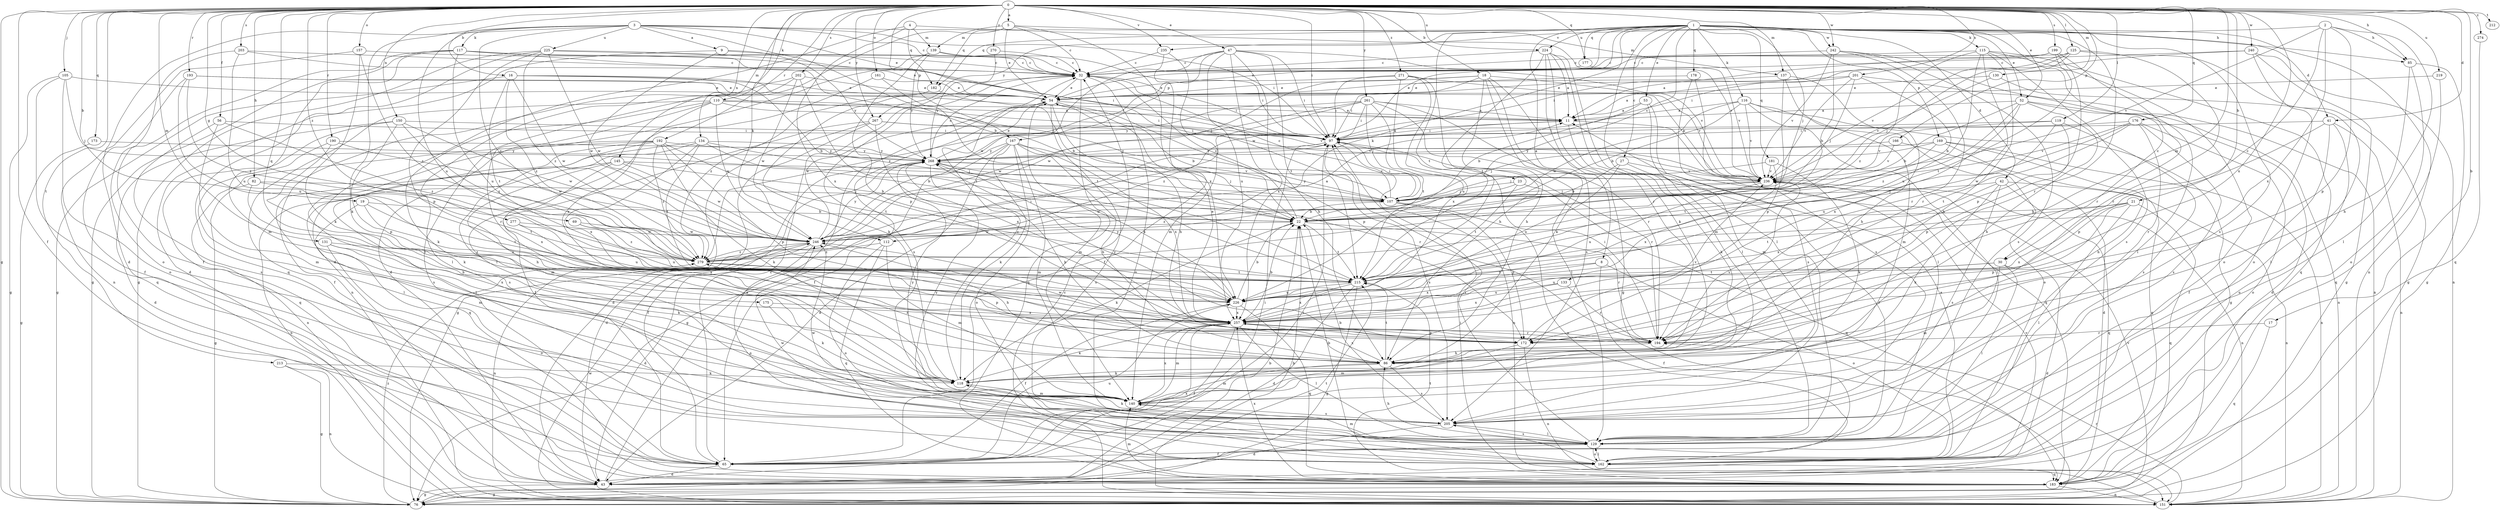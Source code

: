 strict digraph  {
0;
1;
2;
3;
4;
5;
8;
9;
11;
16;
17;
18;
19;
21;
22;
23;
27;
30;
32;
41;
42;
43;
47;
52;
53;
54;
56;
65;
69;
76;
82;
85;
86;
97;
105;
107;
110;
112;
115;
116;
117;
118;
119;
125;
129;
130;
131;
133;
134;
137;
139;
140;
145;
150;
151;
157;
161;
162;
166;
167;
169;
172;
173;
175;
176;
177;
178;
181;
182;
183;
190;
192;
193;
194;
199;
201;
202;
203;
205;
212;
213;
215;
219;
224;
225;
226;
235;
236;
240;
242;
246;
257;
261;
267;
268;
270;
271;
274;
277;
279;
0 -> 5  [label=a];
0 -> 16  [label=b];
0 -> 17  [label=b];
0 -> 18  [label=b];
0 -> 19  [label=b];
0 -> 21  [label=b];
0 -> 41  [label=d];
0 -> 47  [label=e];
0 -> 52  [label=e];
0 -> 56  [label=f];
0 -> 65  [label=f];
0 -> 69  [label=g];
0 -> 76  [label=g];
0 -> 82  [label=h];
0 -> 85  [label=h];
0 -> 97  [label=i];
0 -> 105  [label=j];
0 -> 110  [label=k];
0 -> 112  [label=k];
0 -> 119  [label=l];
0 -> 125  [label=l];
0 -> 130  [label=m];
0 -> 131  [label=m];
0 -> 133  [label=m];
0 -> 134  [label=m];
0 -> 137  [label=m];
0 -> 145  [label=n];
0 -> 150  [label=n];
0 -> 157  [label=o];
0 -> 161  [label=o];
0 -> 166  [label=p];
0 -> 167  [label=p];
0 -> 173  [label=q];
0 -> 175  [label=q];
0 -> 176  [label=q];
0 -> 177  [label=q];
0 -> 190  [label=r];
0 -> 192  [label=r];
0 -> 193  [label=r];
0 -> 199  [label=s];
0 -> 201  [label=s];
0 -> 202  [label=s];
0 -> 203  [label=s];
0 -> 212  [label=t];
0 -> 213  [label=t];
0 -> 219  [label=u];
0 -> 224  [label=u];
0 -> 235  [label=v];
0 -> 240  [label=w];
0 -> 242  [label=w];
0 -> 257  [label=x];
0 -> 261  [label=y];
0 -> 267  [label=y];
0 -> 270  [label=z];
0 -> 271  [label=z];
0 -> 274  [label=z];
0 -> 277  [label=z];
1 -> 8  [label=a];
1 -> 23  [label=c];
1 -> 27  [label=c];
1 -> 30  [label=c];
1 -> 41  [label=d];
1 -> 42  [label=d];
1 -> 52  [label=e];
1 -> 53  [label=e];
1 -> 107  [label=j];
1 -> 112  [label=k];
1 -> 115  [label=k];
1 -> 116  [label=k];
1 -> 129  [label=l];
1 -> 151  [label=n];
1 -> 167  [label=p];
1 -> 169  [label=p];
1 -> 177  [label=q];
1 -> 178  [label=q];
1 -> 181  [label=q];
1 -> 182  [label=q];
1 -> 194  [label=r];
1 -> 205  [label=s];
1 -> 215  [label=t];
1 -> 224  [label=u];
1 -> 242  [label=w];
1 -> 246  [label=w];
1 -> 267  [label=y];
2 -> 30  [label=c];
2 -> 85  [label=h];
2 -> 129  [label=l];
2 -> 172  [label=p];
2 -> 235  [label=v];
2 -> 236  [label=v];
2 -> 257  [label=x];
3 -> 9  [label=a];
3 -> 22  [label=b];
3 -> 32  [label=c];
3 -> 43  [label=d];
3 -> 54  [label=e];
3 -> 97  [label=i];
3 -> 117  [label=k];
3 -> 118  [label=k];
3 -> 137  [label=m];
3 -> 225  [label=u];
3 -> 226  [label=u];
3 -> 279  [label=z];
4 -> 43  [label=d];
4 -> 139  [label=m];
4 -> 182  [label=q];
4 -> 236  [label=v];
4 -> 257  [label=x];
5 -> 32  [label=c];
5 -> 54  [label=e];
5 -> 65  [label=f];
5 -> 85  [label=h];
5 -> 139  [label=m];
5 -> 182  [label=q];
5 -> 257  [label=x];
8 -> 65  [label=f];
8 -> 162  [label=o];
8 -> 215  [label=t];
8 -> 257  [label=x];
9 -> 32  [label=c];
9 -> 43  [label=d];
9 -> 246  [label=w];
9 -> 268  [label=y];
11 -> 97  [label=i];
11 -> 118  [label=k];
11 -> 183  [label=q];
16 -> 11  [label=a];
16 -> 22  [label=b];
16 -> 54  [label=e];
16 -> 76  [label=g];
16 -> 215  [label=t];
16 -> 246  [label=w];
16 -> 279  [label=z];
17 -> 183  [label=q];
17 -> 194  [label=r];
18 -> 54  [label=e];
18 -> 76  [label=g];
18 -> 86  [label=h];
18 -> 97  [label=i];
18 -> 118  [label=k];
18 -> 205  [label=s];
18 -> 236  [label=v];
18 -> 246  [label=w];
19 -> 22  [label=b];
19 -> 140  [label=m];
19 -> 215  [label=t];
19 -> 226  [label=u];
21 -> 22  [label=b];
21 -> 129  [label=l];
21 -> 172  [label=p];
21 -> 183  [label=q];
21 -> 215  [label=t];
21 -> 257  [label=x];
22 -> 32  [label=c];
22 -> 118  [label=k];
22 -> 194  [label=r];
22 -> 215  [label=t];
22 -> 246  [label=w];
23 -> 107  [label=j];
23 -> 183  [label=q];
23 -> 215  [label=t];
23 -> 279  [label=z];
27 -> 22  [label=b];
27 -> 129  [label=l];
27 -> 226  [label=u];
27 -> 236  [label=v];
30 -> 43  [label=d];
30 -> 129  [label=l];
30 -> 140  [label=m];
30 -> 215  [label=t];
30 -> 226  [label=u];
32 -> 54  [label=e];
32 -> 97  [label=i];
32 -> 162  [label=o];
32 -> 183  [label=q];
32 -> 205  [label=s];
41 -> 65  [label=f];
41 -> 97  [label=i];
41 -> 151  [label=n];
41 -> 162  [label=o];
41 -> 172  [label=p];
42 -> 107  [label=j];
42 -> 118  [label=k];
42 -> 151  [label=n];
42 -> 183  [label=q];
42 -> 205  [label=s];
42 -> 257  [label=x];
43 -> 54  [label=e];
43 -> 76  [label=g];
43 -> 97  [label=i];
43 -> 215  [label=t];
43 -> 236  [label=v];
47 -> 32  [label=c];
47 -> 86  [label=h];
47 -> 97  [label=i];
47 -> 215  [label=t];
47 -> 226  [label=u];
47 -> 236  [label=v];
47 -> 246  [label=w];
47 -> 257  [label=x];
47 -> 279  [label=z];
52 -> 11  [label=a];
52 -> 22  [label=b];
52 -> 43  [label=d];
52 -> 86  [label=h];
52 -> 151  [label=n];
52 -> 257  [label=x];
52 -> 279  [label=z];
53 -> 11  [label=a];
53 -> 22  [label=b];
53 -> 140  [label=m];
53 -> 205  [label=s];
54 -> 11  [label=a];
54 -> 22  [label=b];
54 -> 65  [label=f];
54 -> 86  [label=h];
54 -> 140  [label=m];
54 -> 162  [label=o];
54 -> 172  [label=p];
56 -> 97  [label=i];
56 -> 140  [label=m];
56 -> 205  [label=s];
56 -> 279  [label=z];
65 -> 32  [label=c];
65 -> 43  [label=d];
65 -> 97  [label=i];
65 -> 226  [label=u];
65 -> 257  [label=x];
69 -> 226  [label=u];
69 -> 246  [label=w];
69 -> 279  [label=z];
76 -> 22  [label=b];
76 -> 236  [label=v];
76 -> 279  [label=z];
82 -> 76  [label=g];
82 -> 86  [label=h];
82 -> 107  [label=j];
82 -> 215  [label=t];
85 -> 76  [label=g];
85 -> 86  [label=h];
85 -> 162  [label=o];
86 -> 118  [label=k];
86 -> 140  [label=m];
86 -> 205  [label=s];
86 -> 215  [label=t];
86 -> 236  [label=v];
86 -> 257  [label=x];
86 -> 279  [label=z];
97 -> 11  [label=a];
97 -> 151  [label=n];
97 -> 194  [label=r];
97 -> 205  [label=s];
97 -> 268  [label=y];
105 -> 54  [label=e];
105 -> 76  [label=g];
105 -> 107  [label=j];
105 -> 162  [label=o];
105 -> 183  [label=q];
107 -> 22  [label=b];
107 -> 32  [label=c];
107 -> 97  [label=i];
107 -> 162  [label=o];
107 -> 172  [label=p];
107 -> 268  [label=y];
110 -> 11  [label=a];
110 -> 65  [label=f];
110 -> 97  [label=i];
110 -> 118  [label=k];
110 -> 194  [label=r];
110 -> 236  [label=v];
110 -> 246  [label=w];
110 -> 257  [label=x];
112 -> 140  [label=m];
112 -> 162  [label=o];
112 -> 183  [label=q];
112 -> 279  [label=z];
115 -> 32  [label=c];
115 -> 86  [label=h];
115 -> 162  [label=o];
115 -> 183  [label=q];
115 -> 194  [label=r];
115 -> 205  [label=s];
115 -> 226  [label=u];
115 -> 279  [label=z];
116 -> 11  [label=a];
116 -> 22  [label=b];
116 -> 76  [label=g];
116 -> 129  [label=l];
116 -> 162  [label=o];
116 -> 236  [label=v];
116 -> 246  [label=w];
117 -> 32  [label=c];
117 -> 54  [label=e];
117 -> 65  [label=f];
117 -> 76  [label=g];
117 -> 97  [label=i];
117 -> 140  [label=m];
117 -> 226  [label=u];
118 -> 32  [label=c];
118 -> 140  [label=m];
119 -> 97  [label=i];
119 -> 172  [label=p];
119 -> 205  [label=s];
119 -> 226  [label=u];
119 -> 236  [label=v];
125 -> 11  [label=a];
125 -> 32  [label=c];
125 -> 76  [label=g];
125 -> 107  [label=j];
125 -> 194  [label=r];
125 -> 236  [label=v];
129 -> 65  [label=f];
129 -> 86  [label=h];
129 -> 97  [label=i];
129 -> 140  [label=m];
129 -> 162  [label=o];
129 -> 205  [label=s];
129 -> 246  [label=w];
130 -> 54  [label=e];
130 -> 129  [label=l];
130 -> 236  [label=v];
131 -> 118  [label=k];
131 -> 162  [label=o];
131 -> 257  [label=x];
131 -> 279  [label=z];
133 -> 194  [label=r];
133 -> 226  [label=u];
133 -> 257  [label=x];
134 -> 22  [label=b];
134 -> 107  [label=j];
134 -> 140  [label=m];
134 -> 205  [label=s];
134 -> 215  [label=t];
134 -> 257  [label=x];
134 -> 268  [label=y];
137 -> 54  [label=e];
137 -> 86  [label=h];
137 -> 140  [label=m];
137 -> 172  [label=p];
139 -> 32  [label=c];
139 -> 43  [label=d];
139 -> 97  [label=i];
139 -> 172  [label=p];
139 -> 268  [label=y];
140 -> 205  [label=s];
140 -> 257  [label=x];
140 -> 268  [label=y];
145 -> 22  [label=b];
145 -> 86  [label=h];
145 -> 151  [label=n];
145 -> 236  [label=v];
145 -> 246  [label=w];
145 -> 257  [label=x];
150 -> 43  [label=d];
150 -> 97  [label=i];
150 -> 172  [label=p];
150 -> 183  [label=q];
150 -> 246  [label=w];
150 -> 279  [label=z];
151 -> 22  [label=b];
151 -> 32  [label=c];
151 -> 97  [label=i];
151 -> 194  [label=r];
151 -> 246  [label=w];
157 -> 32  [label=c];
157 -> 118  [label=k];
157 -> 151  [label=n];
157 -> 279  [label=z];
161 -> 54  [label=e];
161 -> 129  [label=l];
161 -> 215  [label=t];
162 -> 11  [label=a];
162 -> 22  [label=b];
162 -> 129  [label=l];
162 -> 183  [label=q];
166 -> 86  [label=h];
166 -> 236  [label=v];
166 -> 268  [label=y];
167 -> 43  [label=d];
167 -> 76  [label=g];
167 -> 86  [label=h];
167 -> 118  [label=k];
167 -> 140  [label=m];
167 -> 162  [label=o];
167 -> 194  [label=r];
167 -> 257  [label=x];
167 -> 268  [label=y];
169 -> 43  [label=d];
169 -> 107  [label=j];
169 -> 151  [label=n];
169 -> 183  [label=q];
169 -> 215  [label=t];
169 -> 268  [label=y];
172 -> 140  [label=m];
172 -> 151  [label=n];
172 -> 236  [label=v];
173 -> 76  [label=g];
173 -> 268  [label=y];
175 -> 118  [label=k];
175 -> 257  [label=x];
176 -> 97  [label=i];
176 -> 162  [label=o];
176 -> 194  [label=r];
176 -> 205  [label=s];
176 -> 215  [label=t];
176 -> 236  [label=v];
176 -> 246  [label=w];
177 -> 54  [label=e];
177 -> 236  [label=v];
178 -> 54  [label=e];
178 -> 129  [label=l];
178 -> 205  [label=s];
181 -> 107  [label=j];
181 -> 118  [label=k];
181 -> 236  [label=v];
181 -> 257  [label=x];
182 -> 22  [label=b];
182 -> 118  [label=k];
182 -> 279  [label=z];
183 -> 76  [label=g];
183 -> 140  [label=m];
183 -> 151  [label=n];
183 -> 215  [label=t];
183 -> 257  [label=x];
190 -> 118  [label=k];
190 -> 129  [label=l];
190 -> 246  [label=w];
190 -> 268  [label=y];
192 -> 118  [label=k];
192 -> 129  [label=l];
192 -> 151  [label=n];
192 -> 172  [label=p];
192 -> 183  [label=q];
192 -> 205  [label=s];
192 -> 215  [label=t];
192 -> 268  [label=y];
192 -> 279  [label=z];
193 -> 54  [label=e];
193 -> 65  [label=f];
193 -> 97  [label=i];
193 -> 226  [label=u];
193 -> 279  [label=z];
194 -> 86  [label=h];
194 -> 97  [label=i];
194 -> 246  [label=w];
194 -> 268  [label=y];
199 -> 32  [label=c];
199 -> 97  [label=i];
199 -> 172  [label=p];
199 -> 194  [label=r];
199 -> 215  [label=t];
201 -> 11  [label=a];
201 -> 22  [label=b];
201 -> 54  [label=e];
201 -> 107  [label=j];
201 -> 151  [label=n];
201 -> 236  [label=v];
202 -> 54  [label=e];
202 -> 129  [label=l];
202 -> 151  [label=n];
202 -> 215  [label=t];
202 -> 246  [label=w];
203 -> 32  [label=c];
203 -> 107  [label=j];
203 -> 162  [label=o];
203 -> 226  [label=u];
205 -> 22  [label=b];
205 -> 43  [label=d];
205 -> 118  [label=k];
205 -> 129  [label=l];
205 -> 246  [label=w];
205 -> 268  [label=y];
213 -> 76  [label=g];
213 -> 118  [label=k];
213 -> 151  [label=n];
215 -> 43  [label=d];
215 -> 76  [label=g];
215 -> 226  [label=u];
215 -> 257  [label=x];
219 -> 54  [label=e];
219 -> 183  [label=q];
224 -> 11  [label=a];
224 -> 32  [label=c];
224 -> 118  [label=k];
224 -> 129  [label=l];
224 -> 140  [label=m];
224 -> 194  [label=r];
224 -> 215  [label=t];
225 -> 32  [label=c];
225 -> 76  [label=g];
225 -> 107  [label=j];
225 -> 172  [label=p];
225 -> 183  [label=q];
225 -> 246  [label=w];
225 -> 279  [label=z];
226 -> 22  [label=b];
226 -> 65  [label=f];
226 -> 183  [label=q];
226 -> 257  [label=x];
226 -> 268  [label=y];
235 -> 32  [label=c];
235 -> 65  [label=f];
235 -> 140  [label=m];
236 -> 107  [label=j];
236 -> 151  [label=n];
236 -> 226  [label=u];
236 -> 246  [label=w];
240 -> 32  [label=c];
240 -> 76  [label=g];
240 -> 97  [label=i];
240 -> 151  [label=n];
240 -> 162  [label=o];
242 -> 22  [label=b];
242 -> 32  [label=c];
242 -> 129  [label=l];
242 -> 194  [label=r];
242 -> 205  [label=s];
242 -> 236  [label=v];
246 -> 11  [label=a];
246 -> 43  [label=d];
246 -> 54  [label=e];
246 -> 86  [label=h];
246 -> 151  [label=n];
246 -> 162  [label=o];
246 -> 268  [label=y];
246 -> 279  [label=z];
257 -> 22  [label=b];
257 -> 54  [label=e];
257 -> 65  [label=f];
257 -> 118  [label=k];
257 -> 129  [label=l];
257 -> 140  [label=m];
257 -> 172  [label=p];
257 -> 194  [label=r];
261 -> 11  [label=a];
261 -> 97  [label=i];
261 -> 107  [label=j];
261 -> 129  [label=l];
261 -> 194  [label=r];
261 -> 215  [label=t];
261 -> 246  [label=w];
261 -> 268  [label=y];
261 -> 279  [label=z];
267 -> 43  [label=d];
267 -> 65  [label=f];
267 -> 76  [label=g];
267 -> 97  [label=i];
267 -> 236  [label=v];
267 -> 257  [label=x];
268 -> 32  [label=c];
268 -> 43  [label=d];
268 -> 54  [label=e];
268 -> 65  [label=f];
268 -> 86  [label=h];
268 -> 107  [label=j];
268 -> 226  [label=u];
268 -> 236  [label=v];
270 -> 32  [label=c];
270 -> 268  [label=y];
271 -> 54  [label=e];
271 -> 86  [label=h];
271 -> 97  [label=i];
271 -> 226  [label=u];
271 -> 236  [label=v];
271 -> 257  [label=x];
274 -> 183  [label=q];
277 -> 226  [label=u];
277 -> 246  [label=w];
277 -> 257  [label=x];
279 -> 97  [label=i];
279 -> 172  [label=p];
279 -> 215  [label=t];
}
